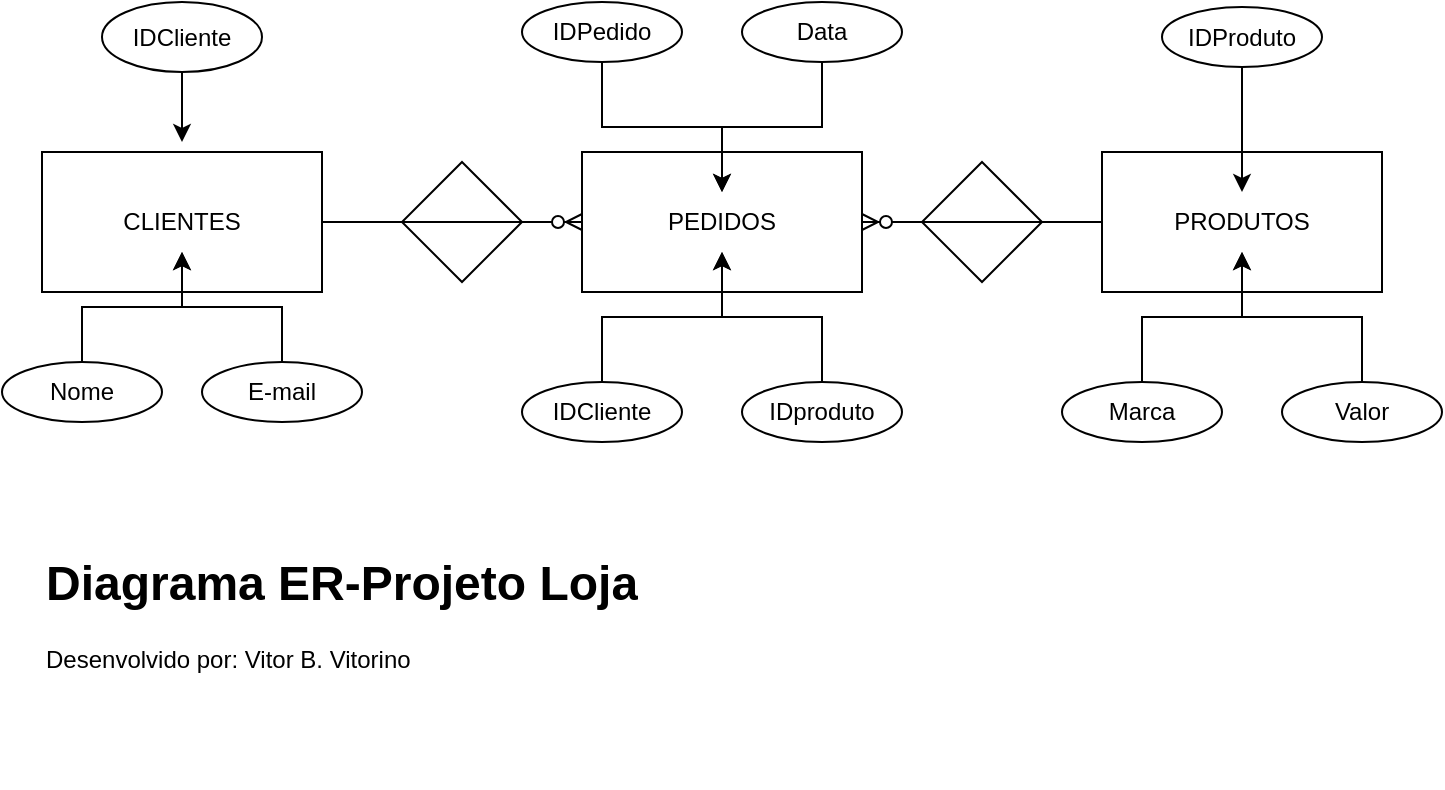 <mxfile version="26.0.14">
  <diagram name="Página-1" id="dqNlF_upjAv_yx6UtF53">
    <mxGraphModel dx="955" dy="475" grid="1" gridSize="10" guides="1" tooltips="1" connect="1" arrows="1" fold="1" page="1" pageScale="1" pageWidth="827" pageHeight="1169" math="0" shadow="0">
      <root>
        <mxCell id="0" />
        <mxCell id="1" parent="0" />
        <mxCell id="IsyObMN4tS7JrBKeJb2a-4" value="" style="rounded=0;whiteSpace=wrap;html=1;" vertex="1" parent="1">
          <mxGeometry x="70" y="625" width="140" height="70" as="geometry" />
        </mxCell>
        <mxCell id="IsyObMN4tS7JrBKeJb2a-9" value="" style="rounded=0;whiteSpace=wrap;html=1;" vertex="1" parent="1">
          <mxGeometry x="340" y="625" width="140" height="70" as="geometry" />
        </mxCell>
        <mxCell id="IsyObMN4tS7JrBKeJb2a-10" value="" style="rounded=0;whiteSpace=wrap;html=1;" vertex="1" parent="1">
          <mxGeometry x="600" y="625" width="140" height="70" as="geometry" />
        </mxCell>
        <mxCell id="IsyObMN4tS7JrBKeJb2a-11" value="" style="rhombus;whiteSpace=wrap;html=1;" vertex="1" parent="1">
          <mxGeometry x="250" y="630" width="60" height="60" as="geometry" />
        </mxCell>
        <mxCell id="IsyObMN4tS7JrBKeJb2a-13" value="" style="rhombus;whiteSpace=wrap;html=1;" vertex="1" parent="1">
          <mxGeometry x="510" y="630" width="60" height="60" as="geometry" />
        </mxCell>
        <mxCell id="IsyObMN4tS7JrBKeJb2a-15" value="CLIENTES&lt;span style=&quot;color: rgba(0, 0, 0, 0); font-family: monospace; font-size: 0px; text-align: start; text-wrap-mode: nowrap;&quot;&gt;%3CmxGraphModel%3E%3Croot%3E%3CmxCell%20id%3D%220%22%2F%3E%3CmxCell%20id%3D%221%22%20parent%3D%220%22%2F%3E%3CmxCell%20id%3D%222%22%20value%3D%22%22%20style%3D%22rhombus%3BwhiteSpace%3Dwrap%3Bhtml%3D1%3B%22%20vertex%3D%221%22%20parent%3D%221%22%3E%3CmxGeometry%20x%3D%22250%22%20y%3D%22615%22%20width%3D%2280%22%20height%3D%2280%22%20as%3D%22geometry%22%2F%3E%3C%2FmxCell%3E%3C%2Froot%3E%3C%2FmxGraphModel%3E&lt;/span&gt;&lt;span style=&quot;color: rgba(0, 0, 0, 0); font-family: monospace; font-size: 0px; text-align: start; text-wrap-mode: nowrap;&quot;&gt;%3CmxGraphModel%3E%3Croot%3E%3CmxCell%20id%3D%220%22%2F%3E%3CmxCell%20id%3D%221%22%20parent%3D%220%22%2F%3E%3CmxCell%20id%3D%222%22%20value%3D%22%22%20style%3D%22rhombus%3BwhiteSpace%3Dwrap%3Bhtml%3D1%3B%22%20vertex%3D%221%22%20parent%3D%221%22%3E%3CmxGeometry%20x%3D%22250%22%20y%3D%22615%22%20width%3D%2280%22%20height%3D%2280%22%20as%3D%22geometry%22%2F%3E%3C%2FmxCell%3E%3C%2Froot%3E%3C%2FmxGraphModel%3E&lt;/span&gt;" style="text;html=1;align=center;verticalAlign=middle;whiteSpace=wrap;rounded=0;" vertex="1" parent="1">
          <mxGeometry x="110" y="645" width="60" height="30" as="geometry" />
        </mxCell>
        <mxCell id="IsyObMN4tS7JrBKeJb2a-16" value="PRODUTOS" style="text;html=1;align=center;verticalAlign=middle;whiteSpace=wrap;rounded=0;" vertex="1" parent="1">
          <mxGeometry x="640" y="645" width="60" height="30" as="geometry" />
        </mxCell>
        <mxCell id="IsyObMN4tS7JrBKeJb2a-17" value="PEDIDOS" style="text;html=1;align=center;verticalAlign=middle;whiteSpace=wrap;rounded=0;" vertex="1" parent="1">
          <mxGeometry x="380" y="645" width="60" height="30" as="geometry" />
        </mxCell>
        <mxCell id="IsyObMN4tS7JrBKeJb2a-28" value="" style="edgeStyle=orthogonalEdgeStyle;rounded=0;orthogonalLoop=1;jettySize=auto;html=1;" edge="1" parent="1" source="IsyObMN4tS7JrBKeJb2a-20">
          <mxGeometry relative="1" as="geometry">
            <mxPoint x="140" y="620" as="targetPoint" />
          </mxGeometry>
        </mxCell>
        <mxCell id="IsyObMN4tS7JrBKeJb2a-20" value="IDCliente" style="ellipse;whiteSpace=wrap;html=1;align=center;" vertex="1" parent="1">
          <mxGeometry x="100" y="550" width="80" height="35" as="geometry" />
        </mxCell>
        <mxCell id="IsyObMN4tS7JrBKeJb2a-31" value="" style="edgeStyle=orthogonalEdgeStyle;rounded=0;orthogonalLoop=1;jettySize=auto;html=1;" edge="1" parent="1" source="IsyObMN4tS7JrBKeJb2a-21" target="IsyObMN4tS7JrBKeJb2a-15">
          <mxGeometry relative="1" as="geometry" />
        </mxCell>
        <mxCell id="IsyObMN4tS7JrBKeJb2a-21" value="E-mail" style="ellipse;whiteSpace=wrap;html=1;align=center;" vertex="1" parent="1">
          <mxGeometry x="150" y="730" width="80" height="30" as="geometry" />
        </mxCell>
        <mxCell id="IsyObMN4tS7JrBKeJb2a-30" value="" style="edgeStyle=orthogonalEdgeStyle;rounded=0;orthogonalLoop=1;jettySize=auto;html=1;" edge="1" parent="1" source="IsyObMN4tS7JrBKeJb2a-22" target="IsyObMN4tS7JrBKeJb2a-15">
          <mxGeometry relative="1" as="geometry" />
        </mxCell>
        <mxCell id="IsyObMN4tS7JrBKeJb2a-22" value="Nome" style="ellipse;whiteSpace=wrap;html=1;align=center;" vertex="1" parent="1">
          <mxGeometry x="50" y="730" width="80" height="30" as="geometry" />
        </mxCell>
        <mxCell id="IsyObMN4tS7JrBKeJb2a-29" style="edgeStyle=orthogonalEdgeStyle;rounded=0;orthogonalLoop=1;jettySize=auto;html=1;exitX=0.5;exitY=1;exitDx=0;exitDy=0;" edge="1" parent="1" source="IsyObMN4tS7JrBKeJb2a-20" target="IsyObMN4tS7JrBKeJb2a-20">
          <mxGeometry relative="1" as="geometry" />
        </mxCell>
        <mxCell id="IsyObMN4tS7JrBKeJb2a-39" value="" style="edgeStyle=orthogonalEdgeStyle;rounded=0;orthogonalLoop=1;jettySize=auto;html=1;" edge="1" parent="1" source="IsyObMN4tS7JrBKeJb2a-33" target="IsyObMN4tS7JrBKeJb2a-17">
          <mxGeometry relative="1" as="geometry" />
        </mxCell>
        <mxCell id="IsyObMN4tS7JrBKeJb2a-33" value="IDPedido" style="ellipse;whiteSpace=wrap;html=1;align=center;" vertex="1" parent="1">
          <mxGeometry x="310" y="550" width="80" height="30" as="geometry" />
        </mxCell>
        <mxCell id="IsyObMN4tS7JrBKeJb2a-37" value="" style="edgeStyle=orthogonalEdgeStyle;rounded=0;orthogonalLoop=1;jettySize=auto;html=1;" edge="1" parent="1" source="IsyObMN4tS7JrBKeJb2a-34" target="IsyObMN4tS7JrBKeJb2a-17">
          <mxGeometry relative="1" as="geometry" />
        </mxCell>
        <mxCell id="IsyObMN4tS7JrBKeJb2a-34" value="IDproduto" style="ellipse;whiteSpace=wrap;html=1;align=center;" vertex="1" parent="1">
          <mxGeometry x="420" y="740" width="80" height="30" as="geometry" />
        </mxCell>
        <mxCell id="IsyObMN4tS7JrBKeJb2a-38" value="" style="edgeStyle=orthogonalEdgeStyle;rounded=0;orthogonalLoop=1;jettySize=auto;html=1;" edge="1" parent="1" source="IsyObMN4tS7JrBKeJb2a-35" target="IsyObMN4tS7JrBKeJb2a-17">
          <mxGeometry relative="1" as="geometry" />
        </mxCell>
        <mxCell id="IsyObMN4tS7JrBKeJb2a-35" value="IDCliente" style="ellipse;whiteSpace=wrap;html=1;align=center;" vertex="1" parent="1">
          <mxGeometry x="310" y="740" width="80" height="30" as="geometry" />
        </mxCell>
        <mxCell id="IsyObMN4tS7JrBKeJb2a-40" value="" style="edgeStyle=orthogonalEdgeStyle;rounded=0;orthogonalLoop=1;jettySize=auto;html=1;" edge="1" parent="1" source="IsyObMN4tS7JrBKeJb2a-36" target="IsyObMN4tS7JrBKeJb2a-17">
          <mxGeometry relative="1" as="geometry" />
        </mxCell>
        <mxCell id="IsyObMN4tS7JrBKeJb2a-36" value="Data" style="ellipse;whiteSpace=wrap;html=1;align=center;" vertex="1" parent="1">
          <mxGeometry x="420" y="550" width="80" height="30" as="geometry" />
        </mxCell>
        <mxCell id="IsyObMN4tS7JrBKeJb2a-51" value="" style="edgeStyle=orthogonalEdgeStyle;rounded=0;orthogonalLoop=1;jettySize=auto;html=1;" edge="1" parent="1" source="IsyObMN4tS7JrBKeJb2a-41" target="IsyObMN4tS7JrBKeJb2a-16">
          <mxGeometry relative="1" as="geometry" />
        </mxCell>
        <mxCell id="IsyObMN4tS7JrBKeJb2a-41" value="IDProduto" style="ellipse;whiteSpace=wrap;html=1;align=center;" vertex="1" parent="1">
          <mxGeometry x="630" y="552.5" width="80" height="30" as="geometry" />
        </mxCell>
        <mxCell id="IsyObMN4tS7JrBKeJb2a-52" value="" style="edgeStyle=orthogonalEdgeStyle;rounded=0;orthogonalLoop=1;jettySize=auto;html=1;" edge="1" parent="1" source="IsyObMN4tS7JrBKeJb2a-42" target="IsyObMN4tS7JrBKeJb2a-16">
          <mxGeometry relative="1" as="geometry" />
        </mxCell>
        <mxCell id="IsyObMN4tS7JrBKeJb2a-42" value="Valor" style="ellipse;whiteSpace=wrap;html=1;align=center;" vertex="1" parent="1">
          <mxGeometry x="690" y="740" width="80" height="30" as="geometry" />
        </mxCell>
        <mxCell id="IsyObMN4tS7JrBKeJb2a-53" value="" style="edgeStyle=orthogonalEdgeStyle;rounded=0;orthogonalLoop=1;jettySize=auto;html=1;" edge="1" parent="1" source="IsyObMN4tS7JrBKeJb2a-43" target="IsyObMN4tS7JrBKeJb2a-16">
          <mxGeometry relative="1" as="geometry" />
        </mxCell>
        <mxCell id="IsyObMN4tS7JrBKeJb2a-43" value="Marca" style="ellipse;whiteSpace=wrap;html=1;align=center;" vertex="1" parent="1">
          <mxGeometry x="580" y="740" width="80" height="30" as="geometry" />
        </mxCell>
        <mxCell id="IsyObMN4tS7JrBKeJb2a-54" value="" style="edgeStyle=entityRelationEdgeStyle;fontSize=12;html=1;endArrow=ERzeroToMany;endFill=1;rounded=0;exitX=1;exitY=0.5;exitDx=0;exitDy=0;entryX=0;entryY=0.5;entryDx=0;entryDy=0;" edge="1" parent="1" source="IsyObMN4tS7JrBKeJb2a-4" target="IsyObMN4tS7JrBKeJb2a-9">
          <mxGeometry width="100" height="100" relative="1" as="geometry">
            <mxPoint x="190" y="710" as="sourcePoint" />
            <mxPoint x="290" y="610" as="targetPoint" />
          </mxGeometry>
        </mxCell>
        <mxCell id="IsyObMN4tS7JrBKeJb2a-56" value="&lt;h1 style=&quot;margin-top: 0px;&quot;&gt;Diagrama ER-Projeto Loja&lt;/h1&gt;&lt;p&gt;Desenvolvido por: Vitor B. Vitorino&lt;/p&gt;" style="text;html=1;whiteSpace=wrap;overflow=hidden;rounded=0;" vertex="1" parent="1">
          <mxGeometry x="70" y="820" width="350" height="120" as="geometry" />
        </mxCell>
        <mxCell id="IsyObMN4tS7JrBKeJb2a-58" value="" style="edgeStyle=entityRelationEdgeStyle;fontSize=12;html=1;endArrow=ERzeroToMany;endFill=1;rounded=0;exitX=0;exitY=0.5;exitDx=0;exitDy=0;entryX=1;entryY=0.5;entryDx=0;entryDy=0;" edge="1" parent="1" source="IsyObMN4tS7JrBKeJb2a-10" target="IsyObMN4tS7JrBKeJb2a-9">
          <mxGeometry width="100" height="100" relative="1" as="geometry">
            <mxPoint x="390" y="770" as="sourcePoint" />
            <mxPoint x="490" y="670" as="targetPoint" />
          </mxGeometry>
        </mxCell>
      </root>
    </mxGraphModel>
  </diagram>
</mxfile>
